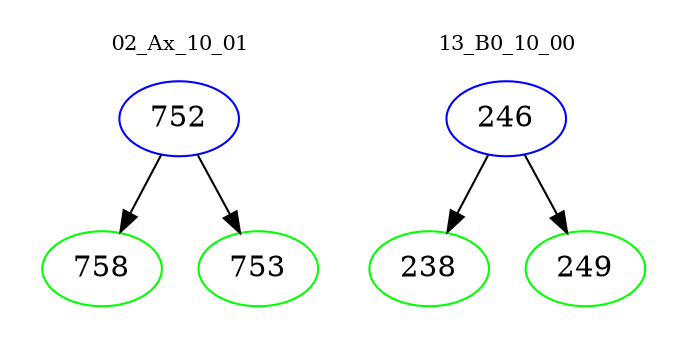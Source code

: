 digraph{
subgraph cluster_0 {
color = white
label = "02_Ax_10_01";
fontsize=10;
T0_752 [label="752", color="blue"]
T0_752 -> T0_758 [color="black"]
T0_758 [label="758", color="green"]
T0_752 -> T0_753 [color="black"]
T0_753 [label="753", color="green"]
}
subgraph cluster_1 {
color = white
label = "13_B0_10_00";
fontsize=10;
T1_246 [label="246", color="blue"]
T1_246 -> T1_238 [color="black"]
T1_238 [label="238", color="green"]
T1_246 -> T1_249 [color="black"]
T1_249 [label="249", color="green"]
}
}
